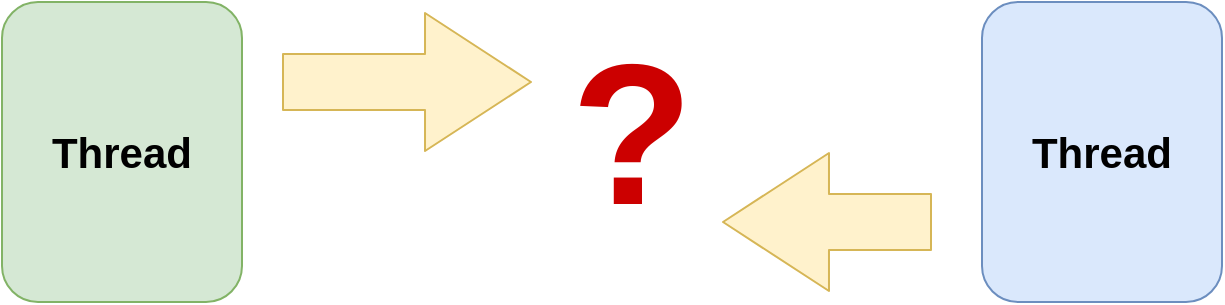 <mxfile version="15.3.8" type="device" pages="10"><diagram id="ioZWy8OW5ZUC4nA8mcdP" name="overview"><mxGraphModel dx="1422" dy="862" grid="1" gridSize="10" guides="1" tooltips="1" connect="1" arrows="1" fold="1" page="1" pageScale="1" pageWidth="850" pageHeight="1100" math="0" shadow="0"><root><mxCell id="0"/><mxCell id="1" parent="0"/><mxCell id="NxaTrkpU0-KPDxbXWiXx-2" value="Thread" style="rounded=1;whiteSpace=wrap;html=1;fillColor=#dae8fc;strokeColor=#6c8ebf;fontStyle=1;fontSize=21;" vertex="1" parent="1"><mxGeometry x="620" y="260" width="120" height="150" as="geometry"/></mxCell><mxCell id="NxaTrkpU0-KPDxbXWiXx-3" value="Thread" style="rounded=1;whiteSpace=wrap;html=1;fillColor=#d5e8d4;strokeColor=#82b366;fontStyle=1;fontSize=21;" vertex="1" parent="1"><mxGeometry x="130" y="260" width="120" height="150" as="geometry"/></mxCell><mxCell id="NxaTrkpU0-KPDxbXWiXx-4" value="" style="shape=flexArrow;endArrow=classic;html=1;fontSize=21;endWidth=40;endSize=17.33;width=28;fillColor=#fff2cc;strokeColor=#d6b656;" edge="1" parent="1"><mxGeometry width="50" height="50" relative="1" as="geometry"><mxPoint x="270" y="300" as="sourcePoint"/><mxPoint x="395" y="300" as="targetPoint"/><Array as="points"/></mxGeometry></mxCell><mxCell id="NxaTrkpU0-KPDxbXWiXx-6" value="" style="shape=flexArrow;endArrow=classic;html=1;fontSize=21;endWidth=40;endSize=17.33;width=28;fillColor=#fff2cc;strokeColor=#d6b656;" edge="1" parent="1"><mxGeometry width="50" height="50" relative="1" as="geometry"><mxPoint x="595" y="370" as="sourcePoint"/><mxPoint x="490" y="370" as="targetPoint"/><Array as="points"/></mxGeometry></mxCell><mxCell id="NxaTrkpU0-KPDxbXWiXx-8" value="&lt;font size=&quot;1&quot;&gt;&lt;b style=&quot;font-size: 100px&quot;&gt;?&lt;/b&gt;&lt;/font&gt;" style="text;html=1;strokeColor=none;fillColor=none;align=center;verticalAlign=middle;whiteSpace=wrap;rounded=0;fontSize=21;fontColor=#CC0000;" vertex="1" parent="1"><mxGeometry x="410" y="277.5" width="70" height="95" as="geometry"/></mxCell></root></mxGraphModel></diagram><diagram id="N7XV77QgSmgKBY1AQJOL" name="FireForget"><mxGraphModel dx="1422" dy="862" grid="1" gridSize="10" guides="1" tooltips="1" connect="1" arrows="1" fold="1" page="1" pageScale="1" pageWidth="850" pageHeight="1100" math="0" shadow="0"><root><mxCell id="lGBIfauBBLrJIxOAOta5-0"/><mxCell id="lGBIfauBBLrJIxOAOta5-1" parent="lGBIfauBBLrJIxOAOta5-0"/><mxCell id="ud7a46c9z4VoXUDe_LO9-0" value="Thread" style="rounded=1;whiteSpace=wrap;html=1;fillColor=#dae8fc;strokeColor=#6c8ebf;fontStyle=1;fontSize=21;" vertex="1" parent="lGBIfauBBLrJIxOAOta5-1"><mxGeometry x="550" y="230" width="120" height="120" as="geometry"/></mxCell><mxCell id="ud7a46c9z4VoXUDe_LO9-1" value="Main&lt;br&gt;Thread" style="rounded=1;whiteSpace=wrap;html=1;fillColor=#d5e8d4;strokeColor=#82b366;fontStyle=1;fontSize=21;" vertex="1" parent="lGBIfauBBLrJIxOAOta5-1"><mxGeometry x="260" y="230" width="120" height="190" as="geometry"/></mxCell><mxCell id="ud7a46c9z4VoXUDe_LO9-2" value="Spawns" style="shape=flexArrow;endArrow=classic;html=1;fontSize=16;endWidth=40;endSize=17.33;width=28;fillColor=#fff2cc;strokeColor=#d6b656;labelBackgroundColor=none;" edge="1" parent="lGBIfauBBLrJIxOAOta5-1"><mxGeometry width="50" height="50" relative="1" as="geometry"><mxPoint x="400" y="290" as="sourcePoint"/><mxPoint x="525" y="290" as="targetPoint"/><Array as="points"/></mxGeometry></mxCell><mxCell id="ud7a46c9z4VoXUDe_LO9-5" value="Execution&lt;br style=&quot;font-size: 16px;&quot;&gt;continues" style="shape=flexArrow;endArrow=classic;html=1;fontSize=16;endWidth=40;endSize=17.33;width=28;fillColor=#fff2cc;strokeColor=#d6b656;labelBackgroundColor=none;" edge="1" parent="lGBIfauBBLrJIxOAOta5-1"><mxGeometry x="-0.2" y="-70" width="50" height="50" relative="1" as="geometry"><mxPoint x="210" y="250" as="sourcePoint"/><mxPoint x="210" y="400" as="targetPoint"/><Array as="points"/><mxPoint as="offset"/></mxGeometry></mxCell></root></mxGraphModel></diagram><diagram name="Parallel-ForEach" id="QS14iZJm8v55N0Sbo2je"><mxGraphModel dx="1422" dy="862" grid="1" gridSize="10" guides="1" tooltips="1" connect="1" arrows="1" fold="1" page="1" pageScale="1" pageWidth="850" pageHeight="1100" math="0" shadow="0"><root><mxCell id="EXxTI-p6TsnIaw0LNnzj-0"/><mxCell id="EXxTI-p6TsnIaw0LNnzj-1" parent="EXxTI-p6TsnIaw0LNnzj-0"/><mxCell id="EXxTI-p6TsnIaw0LNnzj-3" value="Main&lt;br&gt;Thread" style="rounded=1;whiteSpace=wrap;html=1;fillColor=#d5e8d4;strokeColor=#82b366;fontStyle=1;fontSize=21;" vertex="1" parent="EXxTI-p6TsnIaw0LNnzj-1"><mxGeometry x="250" y="380" width="120" height="90" as="geometry"/></mxCell><mxCell id="quqVdFIe66V27Yxn6GQp-0" value="Thread" style="rounded=1;whiteSpace=wrap;html=1;fillColor=#dae8fc;strokeColor=#6c8ebf;fontStyle=1;fontSize=21;" vertex="1" parent="EXxTI-p6TsnIaw0LNnzj-1"><mxGeometry x="550" y="280" width="90" height="60" as="geometry"/></mxCell><mxCell id="quqVdFIe66V27Yxn6GQp-2" value="ForEach" style="shape=flexArrow;endArrow=classic;html=1;fontSize=16;endWidth=40;endSize=17.33;width=28;fillColor=#fff2cc;strokeColor=#d6b656;labelBackgroundColor=none;" edge="1" parent="EXxTI-p6TsnIaw0LNnzj-1"><mxGeometry width="50" height="50" relative="1" as="geometry"><mxPoint x="400" y="290" as="sourcePoint"/><mxPoint x="525" y="290" as="targetPoint"/><Array as="points"/></mxGeometry></mxCell><mxCell id="quqVdFIe66V27Yxn6GQp-11" value="Thread" style="rounded=1;whiteSpace=wrap;html=1;fillColor=#dae8fc;strokeColor=#6c8ebf;fontStyle=1;fontSize=21;" vertex="1" parent="EXxTI-p6TsnIaw0LNnzj-1"><mxGeometry x="570" y="300" width="90" height="60" as="geometry"/></mxCell><mxCell id="quqVdFIe66V27Yxn6GQp-12" value="Thread" style="rounded=1;whiteSpace=wrap;html=1;fillColor=#dae8fc;strokeColor=#6c8ebf;fontStyle=1;fontSize=21;" vertex="1" parent="EXxTI-p6TsnIaw0LNnzj-1"><mxGeometry x="590" y="320" width="90" height="60" as="geometry"/></mxCell><mxCell id="quqVdFIe66V27Yxn6GQp-13" value="Thread" style="rounded=1;whiteSpace=wrap;html=1;fillColor=#dae8fc;strokeColor=#6c8ebf;fontStyle=1;fontSize=21;" vertex="1" parent="EXxTI-p6TsnIaw0LNnzj-1"><mxGeometry x="610" y="340" width="90" height="60" as="geometry"/></mxCell><mxCell id="quqVdFIe66V27Yxn6GQp-15" value="Main&lt;br&gt;Thread" style="rounded=1;whiteSpace=wrap;html=1;fillColor=#d5e8d4;strokeColor=#82b366;fontStyle=1;fontSize=21;" vertex="1" parent="EXxTI-p6TsnIaw0LNnzj-1"><mxGeometry x="250" y="200" width="120" height="100" as="geometry"/></mxCell><mxCell id="quqVdFIe66V27Yxn6GQp-16" value="Join" style="shape=flexArrow;endArrow=classic;html=1;fontSize=16;endWidth=40;endSize=17.33;width=28;fillColor=#fff2cc;strokeColor=#d6b656;labelBackgroundColor=none;" edge="1" parent="EXxTI-p6TsnIaw0LNnzj-1"><mxGeometry width="50" height="50" relative="1" as="geometry"><mxPoint x="520" y="390" as="sourcePoint"/><mxPoint x="400" y="390" as="targetPoint"/><Array as="points"/></mxGeometry></mxCell><mxCell id="93FoPtu_LaFttIL5OM1M-0" value="" style="shape=flexArrow;endArrow=classic;html=1;fontSize=16;endWidth=40;endSize=17.33;width=28;fillColor=#fff2cc;strokeColor=#d6b656;" edge="1" parent="EXxTI-p6TsnIaw0LNnzj-1"><mxGeometry x="-0.2" y="-70" width="50" height="50" relative="1" as="geometry"><mxPoint x="180" y="200" as="sourcePoint"/><mxPoint x="180" y="300" as="targetPoint"/><Array as="points"><mxPoint x="180" y="220"/><mxPoint x="180" y="260"/></Array><mxPoint as="offset"/></mxGeometry></mxCell><mxCell id="93FoPtu_LaFttIL5OM1M-1" value="" style="shape=flexArrow;endArrow=classic;html=1;fontSize=16;endWidth=40;endSize=17.33;width=28;fillColor=#fff2cc;strokeColor=#d6b656;" edge="1" parent="EXxTI-p6TsnIaw0LNnzj-1"><mxGeometry x="-0.2" y="-70" width="50" height="50" relative="1" as="geometry"><mxPoint x="180" y="380" as="sourcePoint"/><mxPoint x="180" y="480" as="targetPoint"/><Array as="points"><mxPoint x="180" y="440"/></Array><mxPoint as="offset"/></mxGeometry></mxCell></root></mxGraphModel></diagram><diagram name="continuation" id="lCUvYS16XZQ8TKNFI_l7"><mxGraphModel dx="1422" dy="862" grid="1" gridSize="10" guides="1" tooltips="1" connect="1" arrows="1" fold="1" page="1" pageScale="1" pageWidth="850" pageHeight="1100" math="0" shadow="0"><root><mxCell id="8yWvtKKuQARNvhjIp2yT-0"/><mxCell id="8yWvtKKuQARNvhjIp2yT-1" parent="8yWvtKKuQARNvhjIp2yT-0"/><mxCell id="8yWvtKKuQARNvhjIp2yT-3" value="Thread" style="rounded=1;whiteSpace=wrap;html=1;fillColor=#dae8fc;strokeColor=#6c8ebf;fontStyle=1;fontSize=21;" vertex="1" parent="8yWvtKKuQARNvhjIp2yT-1"><mxGeometry x="360" y="220" width="90" height="60" as="geometry"/></mxCell><mxCell id="8yWvtKKuQARNvhjIp2yT-4" value="async" style="shape=flexArrow;endArrow=classic;html=1;fontSize=16;endWidth=40;endSize=17.33;width=28;fillColor=#fff2cc;strokeColor=#d6b656;labelBackgroundColor=none;" edge="1" parent="8yWvtKKuQARNvhjIp2yT-1"><mxGeometry width="50" height="50" relative="1" as="geometry"><mxPoint x="240" y="230" as="sourcePoint"/><mxPoint x="345" y="230" as="targetPoint"/><Array as="points"/></mxGeometry></mxCell><mxCell id="8yWvtKKuQARNvhjIp2yT-8" value="Main&lt;br&gt;Thread" style="rounded=1;whiteSpace=wrap;html=1;fillColor=#d5e8d4;strokeColor=#82b366;fontStyle=1;fontSize=21;" vertex="1" parent="8yWvtKKuQARNvhjIp2yT-1"><mxGeometry x="100" y="130" width="120" height="100" as="geometry"/></mxCell><mxCell id="8yWvtKKuQARNvhjIp2yT-12" value="continue" style="shape=flexArrow;endArrow=classic;html=1;fontSize=16;endWidth=40;endSize=17.33;width=28;fillColor=#fff2cc;strokeColor=#d6b656;labelBackgroundColor=none;" edge="1" parent="8yWvtKKuQARNvhjIp2yT-1"><mxGeometry width="50" height="50" relative="1" as="geometry"><mxPoint x="475" y="280" as="sourcePoint"/><mxPoint x="580" y="280" as="targetPoint"/><Array as="points"/></mxGeometry></mxCell><mxCell id="8yWvtKKuQARNvhjIp2yT-14" value="Thread" style="rounded=1;whiteSpace=wrap;html=1;fillColor=#dae8fc;strokeColor=#6c8ebf;fontStyle=1;fontSize=21;" vertex="1" parent="8yWvtKKuQARNvhjIp2yT-1"><mxGeometry x="600" y="280" width="90" height="60" as="geometry"/></mxCell><mxCell id="8yWvtKKuQARNvhjIp2yT-15" value="continue" style="shape=flexArrow;endArrow=classic;html=1;fontSize=16;endWidth=40;endSize=17.33;width=28;fillColor=#fff2cc;strokeColor=#d6b656;labelBackgroundColor=none;" edge="1" parent="8yWvtKKuQARNvhjIp2yT-1"><mxGeometry width="50" height="50" relative="1" as="geometry"><mxPoint x="710" y="340" as="sourcePoint"/><mxPoint x="815" y="340" as="targetPoint"/><Array as="points"/></mxGeometry></mxCell><mxCell id="8yWvtKKuQARNvhjIp2yT-16" value="Thread" style="rounded=1;whiteSpace=wrap;html=1;fillColor=#dae8fc;strokeColor=#6c8ebf;fontStyle=1;fontSize=21;" vertex="1" parent="8yWvtKKuQARNvhjIp2yT-1"><mxGeometry x="830" y="340" width="90" height="60" as="geometry"/></mxCell></root></mxGraphModel></diagram><diagram name="background-workers" id="wAETsulm6CptKW01TSdg"><mxGraphModel dx="2272" dy="862" grid="1" gridSize="10" guides="1" tooltips="1" connect="1" arrows="1" fold="1" page="1" pageScale="1" pageWidth="850" pageHeight="1100" math="0" shadow="0"><root><mxCell id="r5O9M0u8-z9CZb5mxAxV-0"/><mxCell id="r5O9M0u8-z9CZb5mxAxV-1" parent="r5O9M0u8-z9CZb5mxAxV-0"/><mxCell id="r5O9M0u8-z9CZb5mxAxV-2" value="Thread" style="rounded=1;whiteSpace=wrap;html=1;fillColor=#dae8fc;strokeColor=#6c8ebf;fontStyle=1;fontSize=21;" vertex="1" parent="r5O9M0u8-z9CZb5mxAxV-1"><mxGeometry x="550" y="230" width="120" height="150" as="geometry"/></mxCell><mxCell id="r5O9M0u8-z9CZb5mxAxV-3" value="Main&lt;br&gt;Thread" style="rounded=1;whiteSpace=wrap;html=1;fillColor=#d5e8d4;strokeColor=#82b366;fontStyle=1;fontSize=21;" vertex="1" parent="r5O9M0u8-z9CZb5mxAxV-1"><mxGeometry x="260" y="220" width="120" height="250" as="geometry"/></mxCell><mxCell id="r5O9M0u8-z9CZb5mxAxV-4" value="send" style="shape=flexArrow;endArrow=classic;html=1;fontSize=16;endWidth=40;endSize=17.33;width=28;fillColor=#fff2cc;strokeColor=#d6b656;labelBackgroundColor=none;" edge="1" parent="r5O9M0u8-z9CZb5mxAxV-1"><mxGeometry width="50" height="50" relative="1" as="geometry"><mxPoint x="400" y="270" as="sourcePoint"/><mxPoint x="525" y="270" as="targetPoint"/><Array as="points"/></mxGeometry></mxCell><mxCell id="r5O9M0u8-z9CZb5mxAxV-6" value="receive" style="shape=flexArrow;endArrow=classic;html=1;fontSize=16;endWidth=40;endSize=17.33;width=28;fillColor=#fff2cc;strokeColor=#d6b656;labelBackgroundColor=none;" edge="1" parent="r5O9M0u8-z9CZb5mxAxV-1"><mxGeometry width="50" height="50" relative="1" as="geometry"><mxPoint x="520" y="350" as="sourcePoint"/><mxPoint x="400" y="350" as="targetPoint"/><Array as="points"/></mxGeometry></mxCell><mxCell id="r5O9M0u8-z9CZb5mxAxV-8" value="Thread" style="rounded=1;whiteSpace=wrap;html=1;fillColor=#dae8fc;strokeColor=#6c8ebf;fontStyle=1;fontSize=21;" vertex="1" parent="r5O9M0u8-z9CZb5mxAxV-1"><mxGeometry x="-30" y="290" width="120" height="150" as="geometry"/></mxCell><mxCell id="r5O9M0u8-z9CZb5mxAxV-9" value="receive" style="shape=flexArrow;endArrow=classic;html=1;fontSize=16;endWidth=40;endSize=17.33;width=28;fillColor=#fff2cc;strokeColor=#d6b656;labelBackgroundColor=none;" edge="1" parent="r5O9M0u8-z9CZb5mxAxV-1"><mxGeometry width="50" height="50" relative="1" as="geometry"><mxPoint x="120" y="410" as="sourcePoint"/><mxPoint x="245" y="410" as="targetPoint"/><Array as="points"/></mxGeometry></mxCell><mxCell id="r5O9M0u8-z9CZb5mxAxV-10" value="send" style="shape=flexArrow;endArrow=classic;html=1;fontSize=16;endWidth=40;endSize=17.33;width=28;fillColor=#fff2cc;strokeColor=#d6b656;labelBackgroundColor=none;" edge="1" parent="r5O9M0u8-z9CZb5mxAxV-1"><mxGeometry width="50" height="50" relative="1" as="geometry"><mxPoint x="230" y="330" as="sourcePoint"/><mxPoint x="110" y="330" as="targetPoint"/><Array as="points"/></mxGeometry></mxCell></root></mxGraphModel></diagram><diagram name="plain-thread" id="lBUuKRRCjqO1E_nLpXkb"><mxGraphModel dx="1422" dy="862" grid="1" gridSize="10" guides="1" tooltips="1" connect="1" arrows="1" fold="1" page="1" pageScale="1" pageWidth="850" pageHeight="1100" math="0" shadow="0"><root><mxCell id="dqjzY-JMdkVxbLRQRLYY-0"/><mxCell id="dqjzY-JMdkVxbLRQRLYY-1" parent="dqjzY-JMdkVxbLRQRLYY-0"/><mxCell id="dqjzY-JMdkVxbLRQRLYY-2" value="Thread" style="rounded=1;whiteSpace=wrap;html=1;fillColor=#dae8fc;strokeColor=#6c8ebf;fontStyle=1;fontSize=21;" vertex="1" parent="dqjzY-JMdkVxbLRQRLYY-1"><mxGeometry x="300" y="300" width="120" height="110" as="geometry"/></mxCell><mxCell id="dqjzY-JMdkVxbLRQRLYY-4" value="" style="shape=flexArrow;endArrow=classic;html=1;fontSize=21;endWidth=40;endSize=17.33;width=28;fillColor=#fff2cc;strokeColor=#d6b656;" edge="1" parent="dqjzY-JMdkVxbLRQRLYY-1"><mxGeometry width="50" height="50" relative="1" as="geometry"><mxPoint x="140" y="354.5" as="sourcePoint"/><mxPoint x="275" y="354.5" as="targetPoint"/><Array as="points"/></mxGeometry></mxCell><mxCell id="dqjzY-JMdkVxbLRQRLYY-5" value="" style="shape=flexArrow;endArrow=classic;html=1;fontSize=21;endWidth=40;endSize=17.33;width=28;fillColor=#fff2cc;strokeColor=#d6b656;" edge="1" parent="dqjzY-JMdkVxbLRQRLYY-1"><mxGeometry width="50" height="50" relative="1" as="geometry"><mxPoint x="450" y="354.5" as="sourcePoint"/><mxPoint x="590" y="354.5" as="targetPoint"/><Array as="points"/></mxGeometry></mxCell><mxCell id="dqjzY-JMdkVxbLRQRLYY-6" value="&lt;font size=&quot;1&quot;&gt;&lt;b style=&quot;font-size: 75px&quot;&gt;?&lt;/b&gt;&lt;/font&gt;" style="text;html=1;strokeColor=none;fillColor=none;align=center;verticalAlign=middle;whiteSpace=wrap;rounded=0;fontSize=21;fontColor=#CC0000;" vertex="1" parent="dqjzY-JMdkVxbLRQRLYY-1"><mxGeometry x="460" y="240" width="70" height="95" as="geometry"/></mxCell><mxCell id="dqjzY-JMdkVxbLRQRLYY-10" value="&lt;font size=&quot;1&quot;&gt;&lt;b style=&quot;font-size: 75px&quot;&gt;?&lt;/b&gt;&lt;/font&gt;" style="text;html=1;strokeColor=none;fillColor=none;align=center;verticalAlign=middle;whiteSpace=wrap;rounded=0;fontSize=21;fontColor=#CC0000;" vertex="1" parent="dqjzY-JMdkVxbLRQRLYY-1"><mxGeometry x="150" y="240" width="70" height="95" as="geometry"/></mxCell></root></mxGraphModel></diagram><diagram id="QkVWUV6urcEyXW_cA59V" name="agent-design"><mxGraphModel dx="1422" dy="862" grid="1" gridSize="10" guides="1" tooltips="1" connect="1" arrows="1" fold="1" page="1" pageScale="1" pageWidth="850" pageHeight="1100" math="0" shadow="0"><root><mxCell id="BoOGfmh94YlcnepEL7H3-0"/><mxCell id="BoOGfmh94YlcnepEL7H3-1" parent="BoOGfmh94YlcnepEL7H3-0"/><mxCell id="BoOGfmh94YlcnepEL7H3-3" value="&lt;p style=&quot;margin: 0px ; margin-top: 4px ; text-align: center&quot;&gt;&lt;i&gt;&amp;lt;&amp;lt;Interface&amp;gt;&amp;gt;&lt;/i&gt;&lt;br&gt;&lt;b&gt;IAgent&lt;/b&gt;&lt;/p&gt;&lt;hr size=&quot;1&quot;&gt;&lt;p style=&quot;margin: 0px ; margin-left: 4px&quot;&gt;&lt;/p&gt;&lt;p style=&quot;margin: 0px ; margin-left: 4px&quot;&gt;+ Post(Message) : void&lt;br&gt;&lt;/p&gt;" style="verticalAlign=top;align=left;overflow=fill;fontSize=12;fontFamily=Helvetica;html=1;fontColor=#333333;fillColor=#f5f5f5;strokeColor=#666666;" vertex="1" parent="BoOGfmh94YlcnepEL7H3-1"><mxGeometry x="140" y="150" width="150" height="90" as="geometry"/></mxCell><mxCell id="BoOGfmh94YlcnepEL7H3-4" value="&lt;p style=&quot;margin: 0px ; margin-top: 4px ; text-align: center&quot;&gt;&lt;b&gt;AbstractAgent&lt;/b&gt;&lt;/p&gt;&lt;hr size=&quot;1&quot;&gt;&lt;p style=&quot;margin: 0px ; margin-left: 4px&quot;&gt;+ messageQueue: IMessageQueue&lt;/p&gt;&lt;hr size=&quot;1&quot;&gt;&lt;p style=&quot;margin: 0px ; margin-left: 4px&quot;&gt;+ Post(Message) : void&lt;/p&gt;&lt;p style=&quot;margin: 0px ; margin-left: 4px&quot;&gt;# OnReceived(Message) : void&lt;/p&gt;" style="verticalAlign=top;align=left;overflow=fill;fontSize=12;fontFamily=Helvetica;html=1;fontColor=#333333;fillColor=#f5f5f5;strokeColor=#666666;" vertex="1" parent="BoOGfmh94YlcnepEL7H3-1"><mxGeometry x="225" y="310" width="200" height="100" as="geometry"/></mxCell><mxCell id="BoOGfmh94YlcnepEL7H3-6" value="&lt;p style=&quot;margin: 0px ; margin-top: 4px ; text-align: center&quot;&gt;&lt;i&gt;&amp;lt;&amp;lt;Interface&amp;gt;&amp;gt;&lt;/i&gt;&lt;br&gt;&lt;b&gt;IAgentLifeCycle&lt;/b&gt;&lt;/p&gt;&lt;hr size=&quot;1&quot;&gt;&lt;p style=&quot;margin: 0px ; margin-left: 4px&quot;&gt;&lt;/p&gt;&lt;p style=&quot;margin: 0px ; margin-left: 4px&quot;&gt;+ Start() : void&lt;br&gt;&lt;/p&gt;&lt;p style=&quot;margin: 0px ; margin-left: 4px&quot;&gt;+ Stop() : void&lt;/p&gt;" style="verticalAlign=top;align=left;overflow=fill;fontSize=12;fontFamily=Helvetica;html=1;fontColor=#333333;fillColor=#f5f5f5;strokeColor=#666666;" vertex="1" parent="BoOGfmh94YlcnepEL7H3-1"><mxGeometry x="350" y="150" width="150" height="90" as="geometry"/></mxCell><mxCell id="BoOGfmh94YlcnepEL7H3-7" value="&lt;p style=&quot;margin: 0px ; margin-top: 4px ; text-align: center&quot;&gt;&lt;b&gt;SomeAgent&lt;/b&gt;&lt;/p&gt;&lt;hr size=&quot;1&quot;&gt;&lt;p style=&quot;margin: 0px ; margin-left: 4px&quot;&gt;&lt;/p&gt;&lt;p style=&quot;margin: 0px ; margin-left: 4px&quot;&gt;# OnReceived(Message) : void&lt;br&gt;&lt;/p&gt;" style="verticalAlign=top;align=left;overflow=fill;fontSize=12;fontFamily=Helvetica;html=1;fontColor=#333333;fillColor=#f5f5f5;strokeColor=#666666;" vertex="1" parent="BoOGfmh94YlcnepEL7H3-1"><mxGeometry x="225" y="460" width="200" height="80" as="geometry"/></mxCell><mxCell id="BoOGfmh94YlcnepEL7H3-8" value="" style="endArrow=block;endSize=16;endFill=0;html=1;fontSize=16;fontColor=#000000;entryX=0.5;entryY=1;entryDx=0;entryDy=0;exitX=0.5;exitY=0;exitDx=0;exitDy=0;" edge="1" parent="BoOGfmh94YlcnepEL7H3-1" source="BoOGfmh94YlcnepEL7H3-4" target="BoOGfmh94YlcnepEL7H3-6"><mxGeometry width="160" relative="1" as="geometry"><mxPoint x="340" y="320" as="sourcePoint"/><mxPoint x="500" y="320" as="targetPoint"/></mxGeometry></mxCell><mxCell id="BoOGfmh94YlcnepEL7H3-9" value="" style="endArrow=block;endSize=16;endFill=0;html=1;fontSize=16;fontColor=#000000;entryX=0.433;entryY=0.989;entryDx=0;entryDy=0;entryPerimeter=0;exitX=0.5;exitY=0;exitDx=0;exitDy=0;" edge="1" parent="BoOGfmh94YlcnepEL7H3-1" source="BoOGfmh94YlcnepEL7H3-4" target="BoOGfmh94YlcnepEL7H3-3"><mxGeometry width="160" relative="1" as="geometry"><mxPoint x="150" y="320" as="sourcePoint"/><mxPoint x="435" y="250" as="targetPoint"/></mxGeometry></mxCell><mxCell id="BoOGfmh94YlcnepEL7H3-10" value="" style="endArrow=block;endSize=16;endFill=0;html=1;fontSize=16;fontColor=#000000;exitX=0.5;exitY=0;exitDx=0;exitDy=0;entryX=0.5;entryY=1;entryDx=0;entryDy=0;" edge="1" parent="BoOGfmh94YlcnepEL7H3-1" source="BoOGfmh94YlcnepEL7H3-7" target="BoOGfmh94YlcnepEL7H3-4"><mxGeometry width="160" relative="1" as="geometry"><mxPoint x="335" y="320" as="sourcePoint"/><mxPoint x="325" y="430" as="targetPoint"/></mxGeometry></mxCell></root></mxGraphModel></diagram><diagram name="messagequeue-design" id="dP1xqD_j4krcnhkt0VwP"><mxGraphModel dx="1422" dy="862" grid="1" gridSize="10" guides="1" tooltips="1" connect="1" arrows="1" fold="1" page="1" pageScale="1" pageWidth="850" pageHeight="1100" math="0" shadow="0"><root><mxCell id="lR9g1-_LS-cNB-nGMiae-0"/><mxCell id="lR9g1-_LS-cNB-nGMiae-1" parent="lR9g1-_LS-cNB-nGMiae-0"/><mxCell id="lR9g1-_LS-cNB-nGMiae-4" value="&lt;p style=&quot;margin: 0px ; margin-top: 4px ; text-align: center&quot;&gt;&lt;i&gt;&amp;lt;&amp;lt;Interface&amp;gt;&amp;gt;&lt;/i&gt;&lt;br&gt;&lt;b&gt;IMessageQueue&lt;/b&gt;&lt;/p&gt;&lt;hr size=&quot;1&quot;&gt;&lt;p style=&quot;margin: 0px ; margin-left: 4px&quot;&gt;&lt;/p&gt;&lt;p style=&quot;margin: 0px ; margin-left: 4px&quot;&gt;+ Queue(Message): void&lt;br&gt;&lt;/p&gt;&lt;p style=&quot;margin: 0px ; margin-left: 4px&quot;&gt;+ Take() : Message&lt;/p&gt;" style="verticalAlign=top;align=left;overflow=fill;fontSize=12;fontFamily=Helvetica;html=1;fontColor=#333333;fillColor=#f5f5f5;strokeColor=#666666;" vertex="1" parent="lR9g1-_LS-cNB-nGMiae-1"><mxGeometry x="200" y="150" width="190" height="90" as="geometry"/></mxCell><mxCell id="A58qha5NtAI_L-SYITkd-0" value="&lt;p style=&quot;margin: 0px ; margin-top: 4px ; text-align: center&quot;&gt;&lt;b&gt;ConcurrentMessageQueue&lt;/b&gt;&lt;/p&gt;&lt;hr size=&quot;1&quot;&gt;&lt;p style=&quot;margin: 0px ; margin-left: 4px&quot;&gt;&lt;/p&gt;&lt;p style=&quot;margin: 0px ; margin-left: 4px&quot;&gt;+ Queue(Message): void&lt;br&gt;&lt;/p&gt;&lt;p style=&quot;margin: 0px ; margin-left: 4px&quot;&gt;+ Take() : Message&lt;/p&gt;" style="verticalAlign=top;align=left;overflow=fill;fontSize=12;fontFamily=Helvetica;html=1;fontColor=#333333;fillColor=#f5f5f5;strokeColor=#666666;" vertex="1" parent="lR9g1-_LS-cNB-nGMiae-1"><mxGeometry x="200" y="320" width="190" height="90" as="geometry"/></mxCell><mxCell id="A58qha5NtAI_L-SYITkd-1" value="&lt;p style=&quot;margin: 0px ; margin-top: 4px ; text-align: center&quot;&gt;&lt;b&gt;MessageQueueSerializationDecorator&lt;/b&gt;&lt;/p&gt;&lt;hr size=&quot;1&quot;&gt;&lt;p style=&quot;margin: 0px ; margin-left: 4px&quot;&gt;&lt;/p&gt;&lt;p style=&quot;margin: 0px ; margin-left: 4px&quot;&gt;+ Queue(Message): void&lt;br&gt;&lt;/p&gt;&lt;p style=&quot;margin: 0px ; margin-left: 4px&quot;&gt;+ Take() : Message&lt;/p&gt;" style="verticalAlign=top;align=left;overflow=fill;fontSize=12;fontFamily=Helvetica;html=1;fontColor=#333333;fillColor=#f5f5f5;strokeColor=#666666;" vertex="1" parent="lR9g1-_LS-cNB-nGMiae-1"><mxGeometry x="450" y="320" width="240" height="90" as="geometry"/></mxCell><mxCell id="zW9I7z0l8TO7U_vGWKay-0" value="" style="endArrow=block;endSize=16;endFill=0;html=1;fontSize=16;fontColor=#000000;entryX=0.5;entryY=1;entryDx=0;entryDy=0;exitX=0.5;exitY=0;exitDx=0;exitDy=0;" edge="1" parent="lR9g1-_LS-cNB-nGMiae-1" source="A58qha5NtAI_L-SYITkd-0" target="lR9g1-_LS-cNB-nGMiae-4"><mxGeometry width="160" relative="1" as="geometry"><mxPoint x="325" y="310" as="sourcePoint"/><mxPoint x="425" y="240" as="targetPoint"/></mxGeometry></mxCell><mxCell id="zW9I7z0l8TO7U_vGWKay-2" value="" style="endArrow=block;endSize=16;endFill=0;html=1;fontSize=16;fontColor=#000000;entryX=0.5;entryY=1;entryDx=0;entryDy=0;exitX=0.25;exitY=0;exitDx=0;exitDy=0;" edge="1" parent="lR9g1-_LS-cNB-nGMiae-1" source="A58qha5NtAI_L-SYITkd-1" target="lR9g1-_LS-cNB-nGMiae-4"><mxGeometry width="160" relative="1" as="geometry"><mxPoint x="305" y="330" as="sourcePoint"/><mxPoint x="305" y="250" as="targetPoint"/><Array as="points"><mxPoint x="510" y="280"/><mxPoint x="295" y="280"/></Array></mxGeometry></mxCell><mxCell id="zW9I7z0l8TO7U_vGWKay-3" value="" style="endArrow=diamondThin;endFill=0;endSize=24;html=1;fontSize=16;fontColor=#000000;exitX=1;exitY=0.5;exitDx=0;exitDy=0;" edge="1" parent="lR9g1-_LS-cNB-nGMiae-1" source="lR9g1-_LS-cNB-nGMiae-4"><mxGeometry width="160" relative="1" as="geometry"><mxPoint x="340" y="440" as="sourcePoint"/><mxPoint x="570" y="320" as="targetPoint"/><Array as="points"><mxPoint x="570" y="195"/></Array></mxGeometry></mxCell></root></mxGraphModel></diagram><diagram name="pub-sub" id="WPY5cvZtpTBwCTiZ_NMY"><mxGraphModel dx="1422" dy="862" grid="1" gridSize="10" guides="1" tooltips="1" connect="1" arrows="1" fold="1" page="1" pageScale="1" pageWidth="850" pageHeight="1100" math="0" shadow="0"><root><mxCell id="0F8ZReUhvRw31tyctpP4-0"/><mxCell id="0F8ZReUhvRw31tyctpP4-1" parent="0F8ZReUhvRw31tyctpP4-0"/><mxCell id="0F8ZReUhvRw31tyctpP4-2" value="Agent" style="rounded=1;whiteSpace=wrap;html=1;fillColor=#dae8fc;strokeColor=#6c8ebf;fontStyle=1;fontSize=21;" vertex="1" parent="0F8ZReUhvRw31tyctpP4-1"><mxGeometry x="680" y="180" width="120" height="100" as="geometry"/></mxCell><mxCell id="0F8ZReUhvRw31tyctpP4-3" value="Agent" style="rounded=1;whiteSpace=wrap;html=1;fillColor=#d5e8d4;strokeColor=#82b366;fontStyle=1;fontSize=21;" vertex="1" parent="0F8ZReUhvRw31tyctpP4-1"><mxGeometry x="90" y="180" width="120" height="100" as="geometry"/></mxCell><mxCell id="0F8ZReUhvRw31tyctpP4-4" value="" style="shape=flexArrow;endArrow=classic;html=1;fontSize=21;endWidth=40;endSize=17.33;width=28;fillColor=#fff2cc;strokeColor=#d6b656;" edge="1" parent="0F8ZReUhvRw31tyctpP4-1"><mxGeometry width="50" height="50" relative="1" as="geometry"><mxPoint x="230" y="210" as="sourcePoint"/><mxPoint x="365" y="160" as="targetPoint"/><Array as="points"/></mxGeometry></mxCell><mxCell id="0F8ZReUhvRw31tyctpP4-7" value="Broker" style="rounded=1;whiteSpace=wrap;html=1;fillColor=#ffe6cc;strokeColor=#d79b00;fontStyle=1;fontSize=21;" vertex="1" parent="0F8ZReUhvRw31tyctpP4-1"><mxGeometry x="380" y="90" width="120" height="100" as="geometry"/></mxCell><mxCell id="0F8ZReUhvRw31tyctpP4-8" value="" style="shape=flexArrow;endArrow=classic;html=1;fontSize=21;endWidth=40;endSize=17.33;width=28;fillColor=#fff2cc;strokeColor=#d6b656;" edge="1" parent="0F8ZReUhvRw31tyctpP4-1"><mxGeometry width="50" height="50" relative="1" as="geometry"><mxPoint x="520" y="160" as="sourcePoint"/><mxPoint x="660" y="220" as="targetPoint"/><Array as="points"/></mxGeometry></mxCell></root></mxGraphModel></diagram><diagram name="micro-service" id="k2t2BJDiUUkHCqZgj98v"><mxGraphModel dx="1422" dy="862" grid="1" gridSize="10" guides="1" tooltips="1" connect="1" arrows="1" fold="1" page="1" pageScale="1" pageWidth="850" pageHeight="1100" math="0" shadow="0"><root><mxCell id="5QXPrMQHJeP9dXECgMEi-0"/><mxCell id="5QXPrMQHJeP9dXECgMEi-1" parent="5QXPrMQHJeP9dXECgMEi-0"/><mxCell id="5QXPrMQHJeP9dXECgMEi-7" value="Agent&lt;br&gt;1" style="rounded=1;whiteSpace=wrap;html=1;fillColor=#f5f5f5;strokeColor=#666666;fontStyle=1;fontSize=21;fontColor=#333333;" vertex="1" parent="5QXPrMQHJeP9dXECgMEi-1"><mxGeometry x="320" y="190" width="170" height="280" as="geometry"/></mxCell><mxCell id="5QXPrMQHJeP9dXECgMEi-3" value="Agent" style="rounded=1;whiteSpace=wrap;html=1;fillColor=#d5e8d4;strokeColor=#82b366;fontStyle=1;fontSize=21;" vertex="1" parent="5QXPrMQHJeP9dXECgMEi-1"><mxGeometry x="345" y="250" width="120" height="100" as="geometry"/></mxCell><mxCell id="5QXPrMQHJeP9dXECgMEi-8" value="&lt;b style=&quot;font-size: 21px;&quot;&gt;Container&lt;/b&gt;" style="text;html=1;strokeColor=none;fillColor=none;align=center;verticalAlign=middle;whiteSpace=wrap;rounded=0;fontSize=21;fontColor=#000000;" vertex="1" parent="5QXPrMQHJeP9dXECgMEi-1"><mxGeometry x="350" y="200" width="110" height="30" as="geometry"/></mxCell><mxCell id="TDEF2qM9xLRpI4H62Blc-0" value="" style="shape=flexArrow;endArrow=classic;html=1;fontSize=21;endWidth=40;endSize=17.33;width=28;fillColor=#fff2cc;strokeColor=#d6b656;" edge="1" parent="5QXPrMQHJeP9dXECgMEi-1"><mxGeometry width="50" height="50" relative="1" as="geometry"><mxPoint x="160" y="294.25" as="sourcePoint"/><mxPoint x="285" y="294.25" as="targetPoint"/><Array as="points"/></mxGeometry></mxCell><mxCell id="TDEF2qM9xLRpI4H62Blc-1" value="" style="shape=flexArrow;endArrow=classic;html=1;fontSize=21;endWidth=40;endSize=17.33;width=28;fillColor=#fff2cc;strokeColor=#d6b656;" edge="1" parent="5QXPrMQHJeP9dXECgMEi-1"><mxGeometry width="50" height="50" relative="1" as="geometry"><mxPoint x="285" y="364.75" as="sourcePoint"/><mxPoint x="160" y="364.75" as="targetPoint"/><Array as="points"/></mxGeometry></mxCell><mxCell id="TDEF2qM9xLRpI4H62Blc-4" style="edgeStyle=orthogonalEdgeStyle;rounded=0;orthogonalLoop=1;jettySize=auto;html=1;entryX=0.5;entryY=1;entryDx=0;entryDy=0;fontSize=21;fontColor=#000000;startArrow=classic;startFill=1;" edge="1" parent="5QXPrMQHJeP9dXECgMEi-1" source="TDEF2qM9xLRpI4H62Blc-2" target="5QXPrMQHJeP9dXECgMEi-3"><mxGeometry relative="1" as="geometry"/></mxCell><mxCell id="TDEF2qM9xLRpI4H62Blc-2" value="" style="shape=cylinder3;whiteSpace=wrap;html=1;boundedLbl=1;backgroundOutline=1;size=15;fontSize=21;fontColor=#000000;" vertex="1" parent="5QXPrMQHJeP9dXECgMEi-1"><mxGeometry x="375" y="390" width="60" height="60" as="geometry"/></mxCell></root></mxGraphModel></diagram></mxfile>